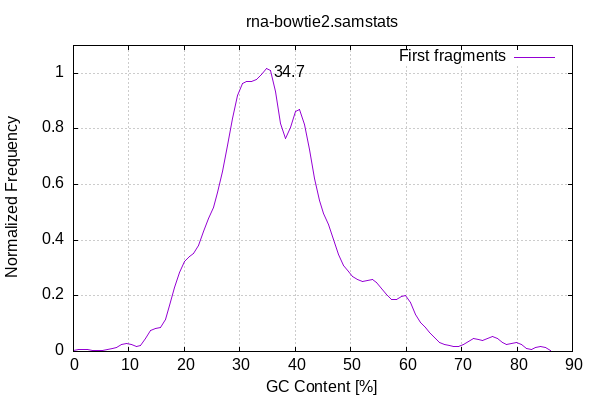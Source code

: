 
            set terminal png size 600,400 truecolor
            set output "rna.genome/gc-content.png"
            set grid xtics ytics y2tics back lc rgb "#cccccc"
            set title "rna-bowtie2.samstats"
            set ylabel "Normalized Frequency"
            set xlabel "GC Content [%]"
            set yrange [0:1.1]
            set label sprintf("%.1f",34.67) at 34.67,1 front offset 1,0
            plot '-' smooth csplines with lines lc 1 title 'First fragments' 
        0	0.003017
2	0.007541
4	0.003017
6	0.006033
8	0.016591
10	0.030166
12	0.019608
14	0.076923
16	0.095023
18	0.211161
20	0.325792
22	0.358974
24	0.461538
26	0.565611
28	0.761689
30	0.948718
32	0.969834
34	1.000000
36	0.986425
38	0.769231
40	0.865762
42	0.788839
44	0.567119
46	0.458522
48	0.336350
50	0.277526
52	0.253394
54	0.257919
56	0.217195
58	0.184012
60	0.200603
62	0.120664
64	0.075415
66	0.033183
68	0.021116
70	0.019608
72	0.045249
74	0.040724
76	0.052790
78	0.024133
80	0.031674
82	0.009050
84	0.016591
86	0.004525
end
